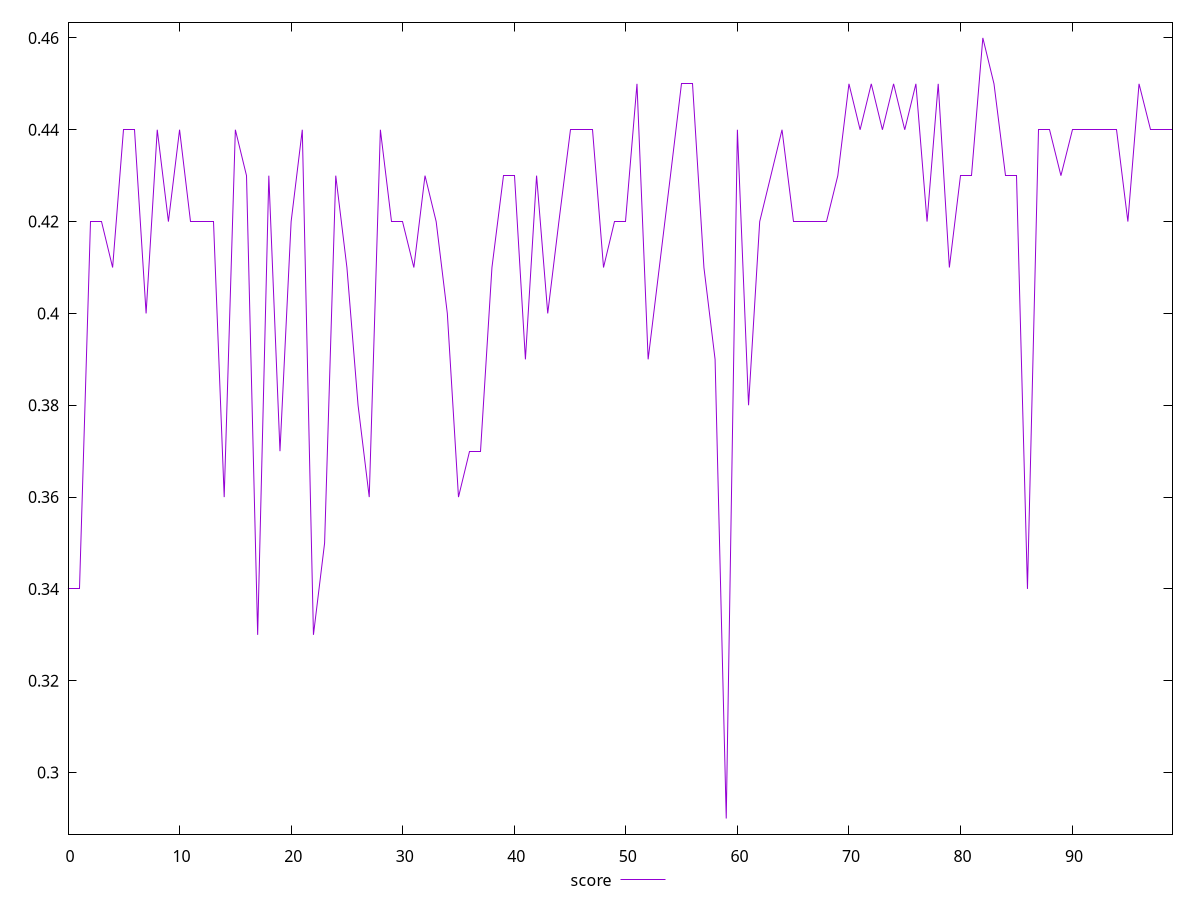 reset

$score <<EOF
0 0.34
1 0.34
2 0.42
3 0.42
4 0.41
5 0.44
6 0.44
7 0.4
8 0.44
9 0.42
10 0.44
11 0.42
12 0.42
13 0.42
14 0.36
15 0.44
16 0.43
17 0.33
18 0.43
19 0.37
20 0.42
21 0.44
22 0.33
23 0.35
24 0.43
25 0.41
26 0.38
27 0.36
28 0.44
29 0.42
30 0.42
31 0.41
32 0.43
33 0.42
34 0.4
35 0.36
36 0.37
37 0.37
38 0.41
39 0.43
40 0.43
41 0.39
42 0.43
43 0.4
44 0.42
45 0.44
46 0.44
47 0.44
48 0.41
49 0.42
50 0.42
51 0.45
52 0.39
53 0.41
54 0.43
55 0.45
56 0.45
57 0.41
58 0.39
59 0.29
60 0.44
61 0.38
62 0.42
63 0.43
64 0.44
65 0.42
66 0.42
67 0.42
68 0.42
69 0.43
70 0.45
71 0.44
72 0.45
73 0.44
74 0.45
75 0.44
76 0.45
77 0.42
78 0.45
79 0.41
80 0.43
81 0.43
82 0.46
83 0.45
84 0.43
85 0.43
86 0.34
87 0.44
88 0.44
89 0.43
90 0.44
91 0.44
92 0.44
93 0.44
94 0.44
95 0.42
96 0.45
97 0.44
98 0.44
99 0.44
EOF

set key outside below
set xrange [0:99]
set yrange [0.28659999999999997:0.46340000000000003]
set trange [0.28659999999999997:0.46340000000000003]
set terminal svg size 640, 500 enhanced background rgb 'white'
set output "report_00013_2021-02-09T12-04-24.940Z/render-blocking-resources/samples/pages+cached/score/values.svg"

plot $score title "score" with line

reset
